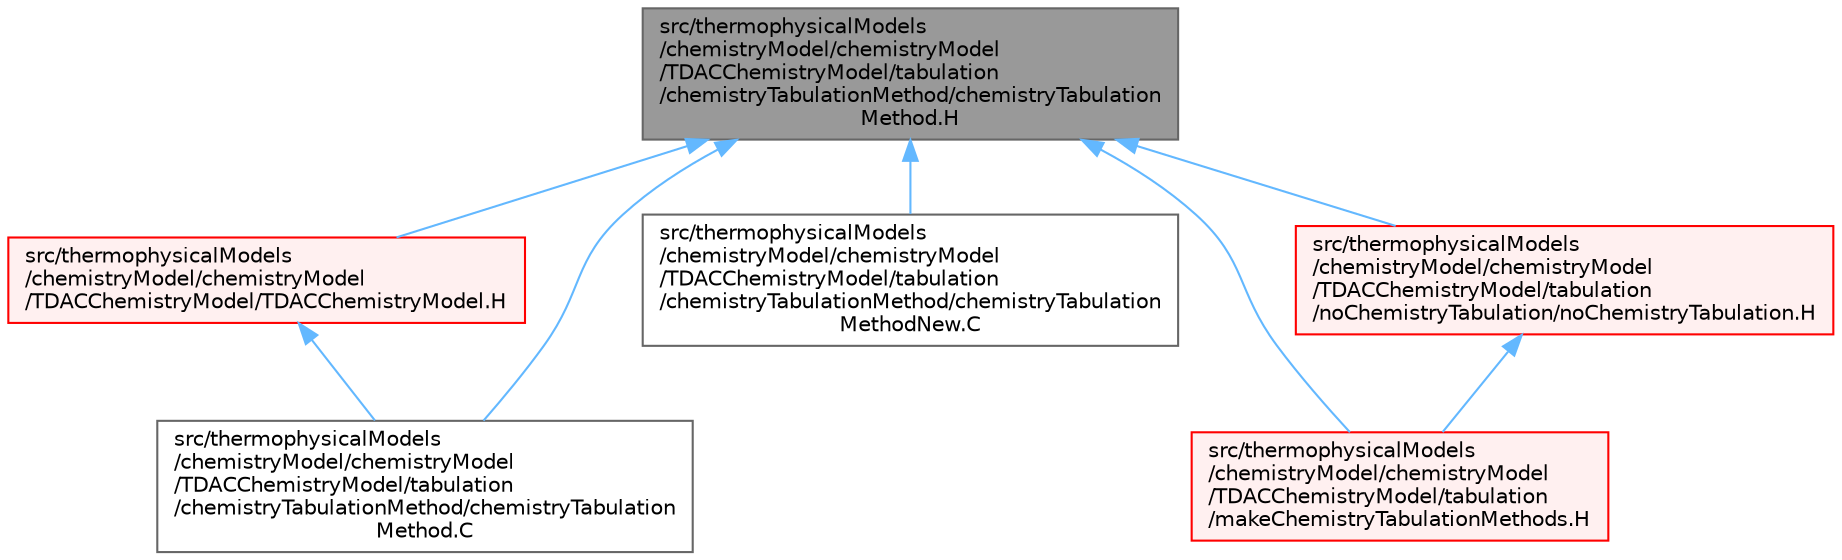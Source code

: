 digraph "src/thermophysicalModels/chemistryModel/chemistryModel/TDACChemistryModel/tabulation/chemistryTabulationMethod/chemistryTabulationMethod.H"
{
 // LATEX_PDF_SIZE
  bgcolor="transparent";
  edge [fontname=Helvetica,fontsize=10,labelfontname=Helvetica,labelfontsize=10];
  node [fontname=Helvetica,fontsize=10,shape=box,height=0.2,width=0.4];
  Node1 [id="Node000001",label="src/thermophysicalModels\l/chemistryModel/chemistryModel\l/TDACChemistryModel/tabulation\l/chemistryTabulationMethod/chemistryTabulation\lMethod.H",height=0.2,width=0.4,color="gray40", fillcolor="grey60", style="filled", fontcolor="black",tooltip=" "];
  Node1 -> Node2 [id="edge1_Node000001_Node000002",dir="back",color="steelblue1",style="solid",tooltip=" "];
  Node2 [id="Node000002",label="src/thermophysicalModels\l/chemistryModel/chemistryModel\l/TDACChemistryModel/TDACChemistryModel.H",height=0.2,width=0.4,color="red", fillcolor="#FFF0F0", style="filled",URL="$TDACChemistryModel_8H.html",tooltip=" "];
  Node2 -> Node6 [id="edge2_Node000002_Node000006",dir="back",color="steelblue1",style="solid",tooltip=" "];
  Node6 [id="Node000006",label="src/thermophysicalModels\l/chemistryModel/chemistryModel\l/TDACChemistryModel/tabulation\l/chemistryTabulationMethod/chemistryTabulation\lMethod.C",height=0.2,width=0.4,color="grey40", fillcolor="white", style="filled",URL="$chemistryTabulationMethod_8C.html",tooltip=" "];
  Node1 -> Node6 [id="edge3_Node000001_Node000006",dir="back",color="steelblue1",style="solid",tooltip=" "];
  Node1 -> Node9 [id="edge4_Node000001_Node000009",dir="back",color="steelblue1",style="solid",tooltip=" "];
  Node9 [id="Node000009",label="src/thermophysicalModels\l/chemistryModel/chemistryModel\l/TDACChemistryModel/tabulation\l/chemistryTabulationMethod/chemistryTabulation\lMethodNew.C",height=0.2,width=0.4,color="grey40", fillcolor="white", style="filled",URL="$chemistryTabulationMethodNew_8C.html",tooltip=" "];
  Node1 -> Node10 [id="edge5_Node000001_Node000010",dir="back",color="steelblue1",style="solid",tooltip=" "];
  Node10 [id="Node000010",label="src/thermophysicalModels\l/chemistryModel/chemistryModel\l/TDACChemistryModel/tabulation\l/makeChemistryTabulationMethods.H",height=0.2,width=0.4,color="red", fillcolor="#FFF0F0", style="filled",URL="$makeChemistryTabulationMethods_8H.html",tooltip=" "];
  Node1 -> Node12 [id="edge6_Node000001_Node000012",dir="back",color="steelblue1",style="solid",tooltip=" "];
  Node12 [id="Node000012",label="src/thermophysicalModels\l/chemistryModel/chemistryModel\l/TDACChemistryModel/tabulation\l/noChemistryTabulation/noChemistryTabulation.H",height=0.2,width=0.4,color="red", fillcolor="#FFF0F0", style="filled",URL="$noChemistryTabulation_8H.html",tooltip=" "];
  Node12 -> Node10 [id="edge7_Node000012_Node000010",dir="back",color="steelblue1",style="solid",tooltip=" "];
}
